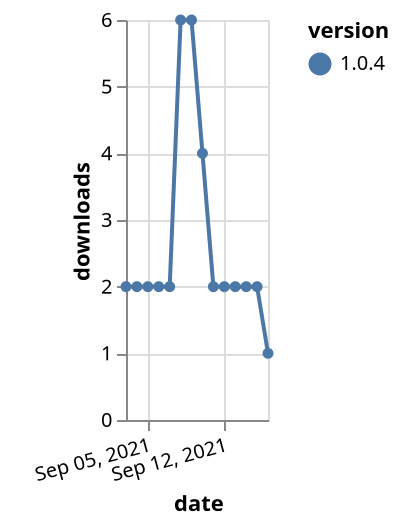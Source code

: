 {"$schema": "https://vega.github.io/schema/vega-lite/v5.json", "description": "A simple bar chart with embedded data.", "data": {"values": [{"date": "2021-09-03", "total": 5741, "delta": 2, "version": "1.0.4"}, {"date": "2021-09-04", "total": 5743, "delta": 2, "version": "1.0.4"}, {"date": "2021-09-05", "total": 5745, "delta": 2, "version": "1.0.4"}, {"date": "2021-09-06", "total": 5747, "delta": 2, "version": "1.0.4"}, {"date": "2021-09-07", "total": 5749, "delta": 2, "version": "1.0.4"}, {"date": "2021-09-08", "total": 5755, "delta": 6, "version": "1.0.4"}, {"date": "2021-09-09", "total": 5761, "delta": 6, "version": "1.0.4"}, {"date": "2021-09-10", "total": 5765, "delta": 4, "version": "1.0.4"}, {"date": "2021-09-11", "total": 5767, "delta": 2, "version": "1.0.4"}, {"date": "2021-09-12", "total": 5769, "delta": 2, "version": "1.0.4"}, {"date": "2021-09-13", "total": 5771, "delta": 2, "version": "1.0.4"}, {"date": "2021-09-14", "total": 5773, "delta": 2, "version": "1.0.4"}, {"date": "2021-09-15", "total": 5775, "delta": 2, "version": "1.0.4"}, {"date": "2021-09-16", "total": 5776, "delta": 1, "version": "1.0.4"}]}, "width": "container", "mark": {"type": "line", "point": {"filled": true}}, "encoding": {"x": {"field": "date", "type": "temporal", "timeUnit": "yearmonthdate", "title": "date", "axis": {"labelAngle": -15}}, "y": {"field": "delta", "type": "quantitative", "title": "downloads"}, "color": {"field": "version", "type": "nominal"}, "tooltip": {"field": "delta"}}}